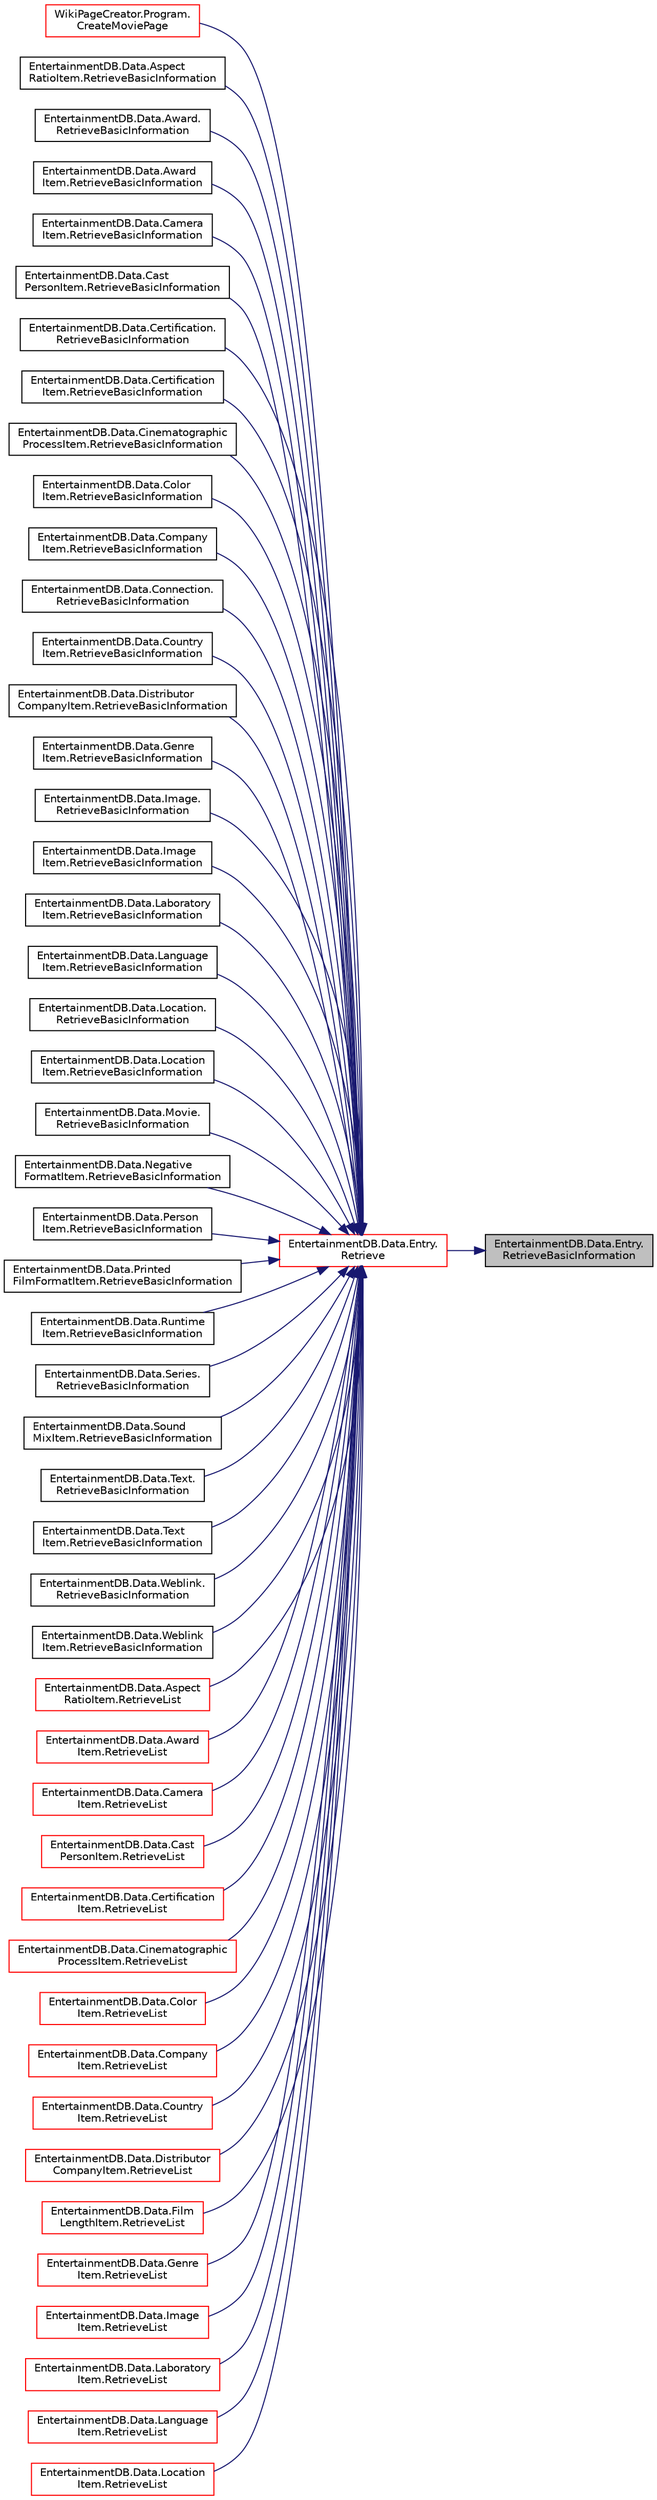 digraph "EntertainmentDB.Data.Entry.RetrieveBasicInformation"
{
 // LATEX_PDF_SIZE
  edge [fontname="Helvetica",fontsize="10",labelfontname="Helvetica",labelfontsize="10"];
  node [fontname="Helvetica",fontsize="10",shape=record];
  rankdir="RL";
  Node1 [label="EntertainmentDB.Data.Entry.\lRetrieveBasicInformation",height=0.2,width=0.4,color="black", fillcolor="grey75", style="filled", fontcolor="black",tooltip="Retrieves the basic information of the entry from the database."];
  Node1 -> Node2 [dir="back",color="midnightblue",fontsize="10",style="solid",fontname="Helvetica"];
  Node2 [label="EntertainmentDB.Data.Entry.\lRetrieve",height=0.2,width=0.4,color="red", fillcolor="white", style="filled",URL="$dd/d79/class_entertainment_d_b_1_1_data_1_1_entry.html#a179b02ba040f9f25b2e1a535e7719652",tooltip="Retrieves the information of the entry from the database."];
  Node2 -> Node3 [dir="back",color="midnightblue",fontsize="10",style="solid",fontname="Helvetica"];
  Node3 [label="WikiPageCreator.Program.\lCreateMoviePage",height=0.2,width=0.4,color="red", fillcolor="white", style="filled",URL="$d4/dad/class_wiki_page_creator_1_1_program.html#ad9aabd874a8e9ba2055481388bbfdfed",tooltip="Creates a movie page with the specified parameters."];
  Node2 -> Node5 [dir="back",color="midnightblue",fontsize="10",style="solid",fontname="Helvetica"];
  Node5 [label="EntertainmentDB.Data.Aspect\lRatioItem.RetrieveBasicInformation",height=0.2,width=0.4,color="black", fillcolor="white", style="filled",URL="$df/d14/class_entertainment_d_b_1_1_data_1_1_aspect_ratio_item.html#a98149e7bb5369669a2851d7718392222",tooltip="Retrieves the basic information of the aspect ratio item from the database."];
  Node2 -> Node6 [dir="back",color="midnightblue",fontsize="10",style="solid",fontname="Helvetica"];
  Node6 [label="EntertainmentDB.Data.Award.\lRetrieveBasicInformation",height=0.2,width=0.4,color="black", fillcolor="white", style="filled",URL="$d5/db0/class_entertainment_d_b_1_1_data_1_1_award.html#ad634afbd0ef7e4bb59baa94326f31109",tooltip="Retrieves the basic information of the award from the database."];
  Node2 -> Node7 [dir="back",color="midnightblue",fontsize="10",style="solid",fontname="Helvetica"];
  Node7 [label="EntertainmentDB.Data.Award\lItem.RetrieveBasicInformation",height=0.2,width=0.4,color="black", fillcolor="white", style="filled",URL="$d7/d1c/class_entertainment_d_b_1_1_data_1_1_award_item.html#a1a5c132fb0c9ef18a526f364935cc144",tooltip="Retrieves the basic information of the award item from the database."];
  Node2 -> Node8 [dir="back",color="midnightblue",fontsize="10",style="solid",fontname="Helvetica"];
  Node8 [label="EntertainmentDB.Data.Camera\lItem.RetrieveBasicInformation",height=0.2,width=0.4,color="black", fillcolor="white", style="filled",URL="$d9/dcf/class_entertainment_d_b_1_1_data_1_1_camera_item.html#ae722dacaa5c67b0c688bb14d462ce811",tooltip="Retrieves the basic information of the camera item from the database."];
  Node2 -> Node9 [dir="back",color="midnightblue",fontsize="10",style="solid",fontname="Helvetica"];
  Node9 [label="EntertainmentDB.Data.Cast\lPersonItem.RetrieveBasicInformation",height=0.2,width=0.4,color="black", fillcolor="white", style="filled",URL="$d9/d7a/class_entertainment_d_b_1_1_data_1_1_cast_person_item.html#a01934432393460b79d1164ef74b149e9",tooltip="Retrieves the basic information of the person item from the database."];
  Node2 -> Node10 [dir="back",color="midnightblue",fontsize="10",style="solid",fontname="Helvetica"];
  Node10 [label="EntertainmentDB.Data.Certification.\lRetrieveBasicInformation",height=0.2,width=0.4,color="black", fillcolor="white", style="filled",URL="$d6/d2c/class_entertainment_d_b_1_1_data_1_1_certification.html#a0c0a18755f46b54204da5a9d393975b5",tooltip="Retrieves the basic information of the certification from the database."];
  Node2 -> Node11 [dir="back",color="midnightblue",fontsize="10",style="solid",fontname="Helvetica"];
  Node11 [label="EntertainmentDB.Data.Certification\lItem.RetrieveBasicInformation",height=0.2,width=0.4,color="black", fillcolor="white", style="filled",URL="$d3/d37/class_entertainment_d_b_1_1_data_1_1_certification_item.html#a5c0a0ecfbf14e9acada18b2dea89ea1d",tooltip="Retrieves the basic information of the certification item from the database."];
  Node2 -> Node12 [dir="back",color="midnightblue",fontsize="10",style="solid",fontname="Helvetica"];
  Node12 [label="EntertainmentDB.Data.Cinematographic\lProcessItem.RetrieveBasicInformation",height=0.2,width=0.4,color="black", fillcolor="white", style="filled",URL="$d3/d8c/class_entertainment_d_b_1_1_data_1_1_cinematographic_process_item.html#a0c947db52142824fde82b63327289c9e",tooltip="Retrieves the basic information of the cinematographic process item from the database."];
  Node2 -> Node13 [dir="back",color="midnightblue",fontsize="10",style="solid",fontname="Helvetica"];
  Node13 [label="EntertainmentDB.Data.Color\lItem.RetrieveBasicInformation",height=0.2,width=0.4,color="black", fillcolor="white", style="filled",URL="$dd/d82/class_entertainment_d_b_1_1_data_1_1_color_item.html#abf0f7bed535c806ef134c3f7e5477efa",tooltip="Retrieves the basic information of the color item from the database."];
  Node2 -> Node14 [dir="back",color="midnightblue",fontsize="10",style="solid",fontname="Helvetica"];
  Node14 [label="EntertainmentDB.Data.Company\lItem.RetrieveBasicInformation",height=0.2,width=0.4,color="black", fillcolor="white", style="filled",URL="$d4/de2/class_entertainment_d_b_1_1_data_1_1_company_item.html#a600a48dcd507c415a8ca2f6ea225e589",tooltip="Retrieves the basic information of the company item from the database."];
  Node2 -> Node15 [dir="back",color="midnightblue",fontsize="10",style="solid",fontname="Helvetica"];
  Node15 [label="EntertainmentDB.Data.Connection.\lRetrieveBasicInformation",height=0.2,width=0.4,color="black", fillcolor="white", style="filled",URL="$dc/db2/class_entertainment_d_b_1_1_data_1_1_connection.html#a80fcc86d236307a860ab6a34f32fafa6",tooltip="Retrieves the basic information of the connection from the database."];
  Node2 -> Node16 [dir="back",color="midnightblue",fontsize="10",style="solid",fontname="Helvetica"];
  Node16 [label="EntertainmentDB.Data.Country\lItem.RetrieveBasicInformation",height=0.2,width=0.4,color="black", fillcolor="white", style="filled",URL="$de/ddd/class_entertainment_d_b_1_1_data_1_1_country_item.html#ac545d34c49f9a335c175990645afd400",tooltip="Retrieves the basic information of the country item from the database."];
  Node2 -> Node17 [dir="back",color="midnightblue",fontsize="10",style="solid",fontname="Helvetica"];
  Node17 [label="EntertainmentDB.Data.Distributor\lCompanyItem.RetrieveBasicInformation",height=0.2,width=0.4,color="black", fillcolor="white", style="filled",URL="$d3/deb/class_entertainment_d_b_1_1_data_1_1_distributor_company_item.html#a5392a19848ef755d50559584a40aeb4b",tooltip="Retrieves the basic information of the person item from the database."];
  Node2 -> Node18 [dir="back",color="midnightblue",fontsize="10",style="solid",fontname="Helvetica"];
  Node18 [label="EntertainmentDB.Data.Genre\lItem.RetrieveBasicInformation",height=0.2,width=0.4,color="black", fillcolor="white", style="filled",URL="$de/df1/class_entertainment_d_b_1_1_data_1_1_genre_item.html#a9057f39c0b172d7d85992371bd55d1e4",tooltip="Retrieves the basic information of the genre item from the database."];
  Node2 -> Node19 [dir="back",color="midnightblue",fontsize="10",style="solid",fontname="Helvetica"];
  Node19 [label="EntertainmentDB.Data.Image.\lRetrieveBasicInformation",height=0.2,width=0.4,color="black", fillcolor="white", style="filled",URL="$d0/dee/class_entertainment_d_b_1_1_data_1_1_image.html#a0f80388678059aeda859ad5a192ee20f",tooltip="Retrieves the basic information of the image from the database."];
  Node2 -> Node20 [dir="back",color="midnightblue",fontsize="10",style="solid",fontname="Helvetica"];
  Node20 [label="EntertainmentDB.Data.Image\lItem.RetrieveBasicInformation",height=0.2,width=0.4,color="black", fillcolor="white", style="filled",URL="$d8/d47/class_entertainment_d_b_1_1_data_1_1_image_item.html#aa0b3bb7b0f791fd919163b0bbe30c7c8",tooltip="Retrieves the basic information of the image item from the database."];
  Node2 -> Node21 [dir="back",color="midnightblue",fontsize="10",style="solid",fontname="Helvetica"];
  Node21 [label="EntertainmentDB.Data.Laboratory\lItem.RetrieveBasicInformation",height=0.2,width=0.4,color="black", fillcolor="white", style="filled",URL="$dc/d25/class_entertainment_d_b_1_1_data_1_1_laboratory_item.html#acc51e62507579ee0690472becfa1b277",tooltip="Retrieves the basic information of the laboratory item from the database."];
  Node2 -> Node22 [dir="back",color="midnightblue",fontsize="10",style="solid",fontname="Helvetica"];
  Node22 [label="EntertainmentDB.Data.Language\lItem.RetrieveBasicInformation",height=0.2,width=0.4,color="black", fillcolor="white", style="filled",URL="$d4/d4f/class_entertainment_d_b_1_1_data_1_1_language_item.html#a2a83f503709a9934ee8d2466ac4904c4",tooltip="Retrieves the basic information of the language item from the database."];
  Node2 -> Node23 [dir="back",color="midnightblue",fontsize="10",style="solid",fontname="Helvetica"];
  Node23 [label="EntertainmentDB.Data.Location.\lRetrieveBasicInformation",height=0.2,width=0.4,color="black", fillcolor="white", style="filled",URL="$de/ddc/class_entertainment_d_b_1_1_data_1_1_location.html#a21d837db152dd284af02af48bcde6bd8",tooltip="Retrieves the basic information of the location from the database."];
  Node2 -> Node24 [dir="back",color="midnightblue",fontsize="10",style="solid",fontname="Helvetica"];
  Node24 [label="EntertainmentDB.Data.Location\lItem.RetrieveBasicInformation",height=0.2,width=0.4,color="black", fillcolor="white", style="filled",URL="$d5/d74/class_entertainment_d_b_1_1_data_1_1_location_item.html#aac3263958089972aa6438d533a1df4de",tooltip="Retrieves the basic information of the location item from the database."];
  Node2 -> Node25 [dir="back",color="midnightblue",fontsize="10",style="solid",fontname="Helvetica"];
  Node25 [label="EntertainmentDB.Data.Movie.\lRetrieveBasicInformation",height=0.2,width=0.4,color="black", fillcolor="white", style="filled",URL="$dd/d21/class_entertainment_d_b_1_1_data_1_1_movie.html#ada6ab644ba28095a3870a88344b8cd07",tooltip="Retrieves the basic information of the movie from the database."];
  Node2 -> Node26 [dir="back",color="midnightblue",fontsize="10",style="solid",fontname="Helvetica"];
  Node26 [label="EntertainmentDB.Data.Negative\lFormatItem.RetrieveBasicInformation",height=0.2,width=0.4,color="black", fillcolor="white", style="filled",URL="$d5/d5c/class_entertainment_d_b_1_1_data_1_1_negative_format_item.html#af0bf639e4c480987fe86b386ba06e007",tooltip="Retrieves the basic information of the negative format item from the database."];
  Node2 -> Node27 [dir="back",color="midnightblue",fontsize="10",style="solid",fontname="Helvetica"];
  Node27 [label="EntertainmentDB.Data.Person\lItem.RetrieveBasicInformation",height=0.2,width=0.4,color="black", fillcolor="white", style="filled",URL="$dd/d3b/class_entertainment_d_b_1_1_data_1_1_person_item.html#a9121eea2233ca0758c954b3ec3d64e2b",tooltip="Retrieves the basic information of the person item from the database."];
  Node2 -> Node28 [dir="back",color="midnightblue",fontsize="10",style="solid",fontname="Helvetica"];
  Node28 [label="EntertainmentDB.Data.Printed\lFilmFormatItem.RetrieveBasicInformation",height=0.2,width=0.4,color="black", fillcolor="white", style="filled",URL="$d2/d4a/class_entertainment_d_b_1_1_data_1_1_printed_film_format_item.html#a28f7b9345616b377d504d52271620b7f",tooltip="Retrieves the basic information of the printed film format item from the database."];
  Node2 -> Node29 [dir="back",color="midnightblue",fontsize="10",style="solid",fontname="Helvetica"];
  Node29 [label="EntertainmentDB.Data.Runtime\lItem.RetrieveBasicInformation",height=0.2,width=0.4,color="black", fillcolor="white", style="filled",URL="$db/d8d/class_entertainment_d_b_1_1_data_1_1_runtime_item.html#a6d0811e3c028aedb920e2622681c87c4",tooltip="Retrieves the basic information of the runtime item from the database."];
  Node2 -> Node30 [dir="back",color="midnightblue",fontsize="10",style="solid",fontname="Helvetica"];
  Node30 [label="EntertainmentDB.Data.Series.\lRetrieveBasicInformation",height=0.2,width=0.4,color="black", fillcolor="white", style="filled",URL="$dc/d89/class_entertainment_d_b_1_1_data_1_1_series.html#a67ef335f40842cb15d9e924087ad42ee",tooltip="Retrieves the basic information of the series from the database."];
  Node2 -> Node31 [dir="back",color="midnightblue",fontsize="10",style="solid",fontname="Helvetica"];
  Node31 [label="EntertainmentDB.Data.Sound\lMixItem.RetrieveBasicInformation",height=0.2,width=0.4,color="black", fillcolor="white", style="filled",URL="$d5/d1f/class_entertainment_d_b_1_1_data_1_1_sound_mix_item.html#af1744f8c814838d275457373ce73db59",tooltip="Retrieves the basic information of the sound mix item from the database."];
  Node2 -> Node32 [dir="back",color="midnightblue",fontsize="10",style="solid",fontname="Helvetica"];
  Node32 [label="EntertainmentDB.Data.Text.\lRetrieveBasicInformation",height=0.2,width=0.4,color="black", fillcolor="white", style="filled",URL="$da/dad/class_entertainment_d_b_1_1_data_1_1_text.html#a8b4bfd276aed00d364423dfe8cf30086",tooltip="Retrieves the basic information of the text from the database."];
  Node2 -> Node33 [dir="back",color="midnightblue",fontsize="10",style="solid",fontname="Helvetica"];
  Node33 [label="EntertainmentDB.Data.Text\lItem.RetrieveBasicInformation",height=0.2,width=0.4,color="black", fillcolor="white", style="filled",URL="$dd/d76/class_entertainment_d_b_1_1_data_1_1_text_item.html#a0b911bbeef420dc02b47544567f567d6",tooltip="Retrieves the basic information of the text item from the database."];
  Node2 -> Node34 [dir="back",color="midnightblue",fontsize="10",style="solid",fontname="Helvetica"];
  Node34 [label="EntertainmentDB.Data.Weblink.\lRetrieveBasicInformation",height=0.2,width=0.4,color="black", fillcolor="white", style="filled",URL="$db/d1e/class_entertainment_d_b_1_1_data_1_1_weblink.html#ad0c0ec14001afd83bf3625e063f08d60",tooltip="Retrieves the basic information of the weblink from the database."];
  Node2 -> Node35 [dir="back",color="midnightblue",fontsize="10",style="solid",fontname="Helvetica"];
  Node35 [label="EntertainmentDB.Data.Weblink\lItem.RetrieveBasicInformation",height=0.2,width=0.4,color="black", fillcolor="white", style="filled",URL="$d0/de6/class_entertainment_d_b_1_1_data_1_1_weblink_item.html#a4310e1ccc53a69168612c240924a0ba6",tooltip="Retrieves the basic information of the weblink item from the database."];
  Node2 -> Node36 [dir="back",color="midnightblue",fontsize="10",style="solid",fontname="Helvetica"];
  Node36 [label="EntertainmentDB.Data.Aspect\lRatioItem.RetrieveList",height=0.2,width=0.4,color="red", fillcolor="white", style="filled",URL="$df/d14/class_entertainment_d_b_1_1_data_1_1_aspect_ratio_item.html#a97f4a7c9230545f93dc75a6ac10ce515",tooltip="Retrieves a list of aspect ratio items from the database."];
  Node2 -> Node38 [dir="back",color="midnightblue",fontsize="10",style="solid",fontname="Helvetica"];
  Node38 [label="EntertainmentDB.Data.Award\lItem.RetrieveList",height=0.2,width=0.4,color="red", fillcolor="white", style="filled",URL="$d7/d1c/class_entertainment_d_b_1_1_data_1_1_award_item.html#a6a1157b157f22af3d3e167e591b78d12",tooltip="Retrieves a list of award items from the database."];
  Node2 -> Node39 [dir="back",color="midnightblue",fontsize="10",style="solid",fontname="Helvetica"];
  Node39 [label="EntertainmentDB.Data.Camera\lItem.RetrieveList",height=0.2,width=0.4,color="red", fillcolor="white", style="filled",URL="$d9/dcf/class_entertainment_d_b_1_1_data_1_1_camera_item.html#a0d4e8e64ae120732b4b4d883845f7523",tooltip="Retrieves a list of camera items from the database."];
  Node2 -> Node40 [dir="back",color="midnightblue",fontsize="10",style="solid",fontname="Helvetica"];
  Node40 [label="EntertainmentDB.Data.Cast\lPersonItem.RetrieveList",height=0.2,width=0.4,color="red", fillcolor="white", style="filled",URL="$d9/d7a/class_entertainment_d_b_1_1_data_1_1_cast_person_item.html#abe4df94cdc203c2e50d0b0470bee4c3f",tooltip="Retrieves a list of person items from the database."];
  Node2 -> Node41 [dir="back",color="midnightblue",fontsize="10",style="solid",fontname="Helvetica"];
  Node41 [label="EntertainmentDB.Data.Certification\lItem.RetrieveList",height=0.2,width=0.4,color="red", fillcolor="white", style="filled",URL="$d3/d37/class_entertainment_d_b_1_1_data_1_1_certification_item.html#abed900aca908e90d60e950ade89659fa",tooltip="Retrieves a list of certification items from the database."];
  Node2 -> Node42 [dir="back",color="midnightblue",fontsize="10",style="solid",fontname="Helvetica"];
  Node42 [label="EntertainmentDB.Data.Cinematographic\lProcessItem.RetrieveList",height=0.2,width=0.4,color="red", fillcolor="white", style="filled",URL="$d3/d8c/class_entertainment_d_b_1_1_data_1_1_cinematographic_process_item.html#a691b59da9aba4297174245d8c9fb6372",tooltip="Retrieves a list of cinematographic process items from the database."];
  Node2 -> Node43 [dir="back",color="midnightblue",fontsize="10",style="solid",fontname="Helvetica"];
  Node43 [label="EntertainmentDB.Data.Color\lItem.RetrieveList",height=0.2,width=0.4,color="red", fillcolor="white", style="filled",URL="$dd/d82/class_entertainment_d_b_1_1_data_1_1_color_item.html#ad0106da1a53feb50ae577d2f966b1595",tooltip="Retrieves a list of color items from the database."];
  Node2 -> Node44 [dir="back",color="midnightblue",fontsize="10",style="solid",fontname="Helvetica"];
  Node44 [label="EntertainmentDB.Data.Company\lItem.RetrieveList",height=0.2,width=0.4,color="red", fillcolor="white", style="filled",URL="$d4/de2/class_entertainment_d_b_1_1_data_1_1_company_item.html#a5e3eed1e8d5a3c138ef3b748e31074dd",tooltip="Retrieves a list of company items from the database."];
  Node2 -> Node47 [dir="back",color="midnightblue",fontsize="10",style="solid",fontname="Helvetica"];
  Node47 [label="EntertainmentDB.Data.Country\lItem.RetrieveList",height=0.2,width=0.4,color="red", fillcolor="white", style="filled",URL="$de/ddd/class_entertainment_d_b_1_1_data_1_1_country_item.html#ab51946ecc3d86fdad996d583bf8a8c54",tooltip="Retrieves a list of country items from the database."];
  Node2 -> Node48 [dir="back",color="midnightblue",fontsize="10",style="solid",fontname="Helvetica"];
  Node48 [label="EntertainmentDB.Data.Distributor\lCompanyItem.RetrieveList",height=0.2,width=0.4,color="red", fillcolor="white", style="filled",URL="$d3/deb/class_entertainment_d_b_1_1_data_1_1_distributor_company_item.html#ab4e6291f229629c021bc3238b8b62c3e",tooltip="Retrieves a list of distributor company items from the database."];
  Node2 -> Node49 [dir="back",color="midnightblue",fontsize="10",style="solid",fontname="Helvetica"];
  Node49 [label="EntertainmentDB.Data.Film\lLengthItem.RetrieveList",height=0.2,width=0.4,color="red", fillcolor="white", style="filled",URL="$db/d9f/class_entertainment_d_b_1_1_data_1_1_film_length_item.html#a20332dad285cb335c8c6e56f00a70d58",tooltip="Retrieves a list of film length items from the database."];
  Node2 -> Node50 [dir="back",color="midnightblue",fontsize="10",style="solid",fontname="Helvetica"];
  Node50 [label="EntertainmentDB.Data.Genre\lItem.RetrieveList",height=0.2,width=0.4,color="red", fillcolor="white", style="filled",URL="$de/df1/class_entertainment_d_b_1_1_data_1_1_genre_item.html#ab71e19fbb65b6ccea28b500ad1414787",tooltip="Retrieves a list of genre items from the database."];
  Node2 -> Node51 [dir="back",color="midnightblue",fontsize="10",style="solid",fontname="Helvetica"];
  Node51 [label="EntertainmentDB.Data.Image\lItem.RetrieveList",height=0.2,width=0.4,color="red", fillcolor="white", style="filled",URL="$d8/d47/class_entertainment_d_b_1_1_data_1_1_image_item.html#a8895c5edb830ea06525434a32a34ffdc",tooltip="Retrieves a list of image items from the database."];
  Node2 -> Node52 [dir="back",color="midnightblue",fontsize="10",style="solid",fontname="Helvetica"];
  Node52 [label="EntertainmentDB.Data.Laboratory\lItem.RetrieveList",height=0.2,width=0.4,color="red", fillcolor="white", style="filled",URL="$dc/d25/class_entertainment_d_b_1_1_data_1_1_laboratory_item.html#aae8af2f1e0273609e479c0e175ef367b",tooltip="Retrieves a list of laboratory items from the database."];
  Node2 -> Node53 [dir="back",color="midnightblue",fontsize="10",style="solid",fontname="Helvetica"];
  Node53 [label="EntertainmentDB.Data.Language\lItem.RetrieveList",height=0.2,width=0.4,color="red", fillcolor="white", style="filled",URL="$d4/d4f/class_entertainment_d_b_1_1_data_1_1_language_item.html#aa4639b30383c78620b127126a2aff877",tooltip="Retrieves a list of language items from the database."];
  Node2 -> Node54 [dir="back",color="midnightblue",fontsize="10",style="solid",fontname="Helvetica"];
  Node54 [label="EntertainmentDB.Data.Location\lItem.RetrieveList",height=0.2,width=0.4,color="red", fillcolor="white", style="filled",URL="$d5/d74/class_entertainment_d_b_1_1_data_1_1_location_item.html#a81d3358663aeb7d00bec12c8298ab2f5",tooltip="Retrieves a list of location items from the database."];
}

